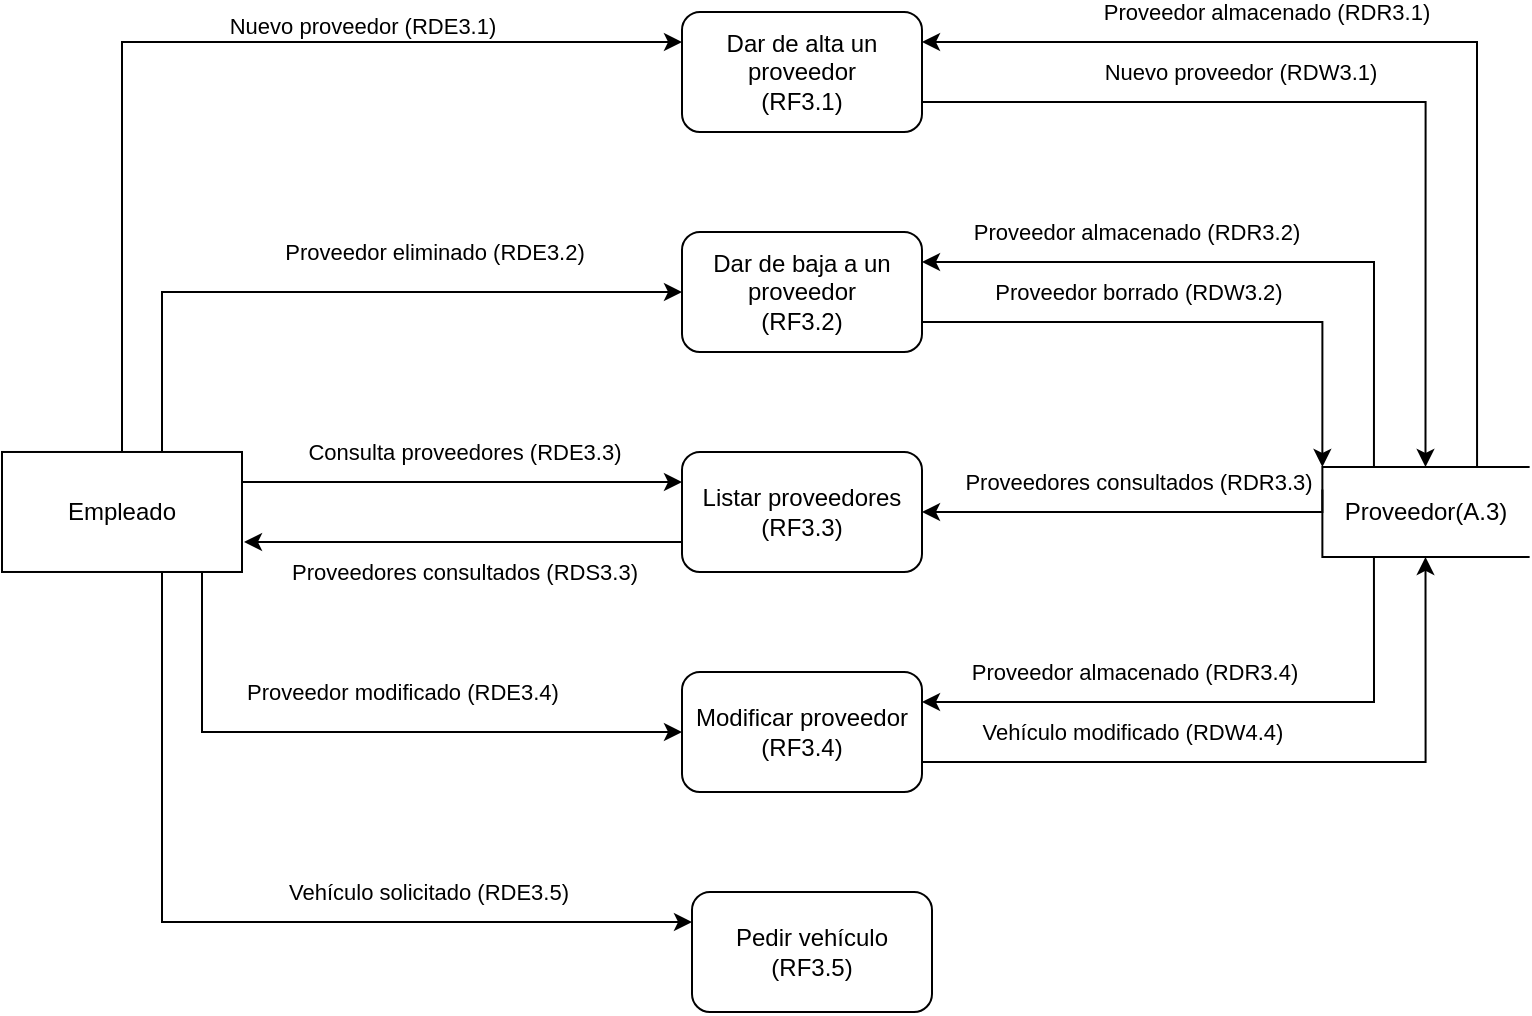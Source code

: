 <mxfile version="20.5.3" type="google"><diagram id="oDot7SZd_cv4P1hBJ4Fz" name="Page-1"><mxGraphModel grid="1" page="1" gridSize="10" guides="1" tooltips="1" connect="1" arrows="1" fold="1" pageScale="1" pageWidth="850" pageHeight="1100" math="0" shadow="0"><root><mxCell id="0"/><mxCell id="1" parent="0"/><mxCell id="hcT8a1GUhjSUCvpbyPps-106" style="edgeStyle=orthogonalEdgeStyle;rounded=0;orthogonalLoop=1;jettySize=auto;html=1;exitX=1;exitY=0;exitDx=0;exitDy=0;entryX=0;entryY=0.25;entryDx=0;entryDy=0;" edge="1" parent="1" source="hcT8a1GUhjSUCvpbyPps-116" target="hcT8a1GUhjSUCvpbyPps-119"><mxGeometry relative="1" as="geometry"><Array as="points"><mxPoint x="80" y="280"/><mxPoint x="80" y="75"/></Array></mxGeometry></mxCell><mxCell id="hcT8a1GUhjSUCvpbyPps-107" value="Nuevo proveedor (RDE3.1)" style="edgeLabel;html=1;align=center;verticalAlign=middle;resizable=0;points=[];" connectable="0" vertex="1" parent="hcT8a1GUhjSUCvpbyPps-106"><mxGeometry x="-0.12" y="-5" relative="1" as="geometry"><mxPoint x="115" y="-33" as="offset"/></mxGeometry></mxCell><mxCell id="hcT8a1GUhjSUCvpbyPps-108" style="edgeStyle=orthogonalEdgeStyle;rounded=0;orthogonalLoop=1;jettySize=auto;html=1;exitX=1;exitY=0.25;exitDx=0;exitDy=0;entryX=0;entryY=0.5;entryDx=0;entryDy=0;" edge="1" parent="1" source="hcT8a1GUhjSUCvpbyPps-116" target="hcT8a1GUhjSUCvpbyPps-122"><mxGeometry relative="1" as="geometry"><Array as="points"><mxPoint x="100" y="295"/><mxPoint x="100" y="200"/></Array></mxGeometry></mxCell><mxCell id="hcT8a1GUhjSUCvpbyPps-109" value="Proveedor eliminado (RDE3.2)" style="edgeLabel;html=1;align=center;verticalAlign=middle;resizable=0;points=[];" connectable="0" vertex="1" parent="hcT8a1GUhjSUCvpbyPps-108"><mxGeometry x="0.165" y="-1" relative="1" as="geometry"><mxPoint x="41" y="-21" as="offset"/></mxGeometry></mxCell><mxCell id="hcT8a1GUhjSUCvpbyPps-112" style="edgeStyle=orthogonalEdgeStyle;rounded=0;orthogonalLoop=1;jettySize=auto;html=1;exitX=1;exitY=1;exitDx=0;exitDy=0;entryX=0;entryY=0.25;entryDx=0;entryDy=0;" edge="1" parent="1" source="hcT8a1GUhjSUCvpbyPps-116" target="hcT8a1GUhjSUCvpbyPps-131"><mxGeometry relative="1" as="geometry"><Array as="points"><mxPoint x="100" y="340"/><mxPoint x="100" y="515"/></Array></mxGeometry></mxCell><mxCell id="hcT8a1GUhjSUCvpbyPps-113" value="Vehículo solicitado (RDE3.5)" style="edgeLabel;html=1;align=center;verticalAlign=middle;resizable=0;points=[];" connectable="0" vertex="1" parent="hcT8a1GUhjSUCvpbyPps-112"><mxGeometry x="0.33" y="2" relative="1" as="geometry"><mxPoint x="29" y="-13" as="offset"/></mxGeometry></mxCell><mxCell id="hcT8a1GUhjSUCvpbyPps-114" style="edgeStyle=orthogonalEdgeStyle;rounded=0;orthogonalLoop=1;jettySize=auto;html=1;exitX=1;exitY=0.75;exitDx=0;exitDy=0;entryX=0;entryY=0.5;entryDx=0;entryDy=0;" edge="1" parent="1" source="hcT8a1GUhjSUCvpbyPps-116" target="hcT8a1GUhjSUCvpbyPps-128"><mxGeometry relative="1" as="geometry"><Array as="points"><mxPoint x="120" y="325"/><mxPoint x="120" y="420"/></Array></mxGeometry></mxCell><mxCell id="hcT8a1GUhjSUCvpbyPps-115" value="Proveedor modificado (RDE3.4)" style="edgeLabel;html=1;align=center;verticalAlign=middle;resizable=0;points=[];" connectable="0" vertex="1" parent="hcT8a1GUhjSUCvpbyPps-114"><mxGeometry x="0.333" y="4" relative="1" as="geometry"><mxPoint x="-22" y="-16" as="offset"/></mxGeometry></mxCell><mxCell id="hcT8a1GUhjSUCvpbyPps-144" style="edgeStyle=orthogonalEdgeStyle;rounded=0;orthogonalLoop=1;jettySize=auto;html=1;exitX=1;exitY=0.25;exitDx=0;exitDy=0;entryX=0;entryY=0.25;entryDx=0;entryDy=0;" edge="1" parent="1" source="hcT8a1GUhjSUCvpbyPps-116" target="hcT8a1GUhjSUCvpbyPps-125"><mxGeometry relative="1" as="geometry"/></mxCell><mxCell id="hcT8a1GUhjSUCvpbyPps-145" value="Consulta proveedores (RDE3.3)" style="edgeLabel;html=1;align=center;verticalAlign=middle;resizable=0;points=[];" connectable="0" vertex="1" parent="hcT8a1GUhjSUCvpbyPps-144"><mxGeometry x="0.226" y="1" relative="1" as="geometry"><mxPoint x="-24" y="-14" as="offset"/></mxGeometry></mxCell><mxCell id="hcT8a1GUhjSUCvpbyPps-116" value="Empleado" style="rounded=0;whiteSpace=wrap;html=1;" vertex="1" parent="1"><mxGeometry x="20" y="279.99" width="120" height="60" as="geometry"/></mxCell><mxCell id="hcT8a1GUhjSUCvpbyPps-117" style="edgeStyle=orthogonalEdgeStyle;rounded=0;orthogonalLoop=1;jettySize=auto;html=1;exitX=1;exitY=0.75;exitDx=0;exitDy=0;entryX=0;entryY=0.5;entryDx=0;entryDy=0;" edge="1" parent="1" source="hcT8a1GUhjSUCvpbyPps-119" target="hcT8a1GUhjSUCvpbyPps-142"><mxGeometry relative="1" as="geometry"/></mxCell><mxCell id="hcT8a1GUhjSUCvpbyPps-118" value="Nuevo proveedor (RDW3.1)" style="edgeLabel;html=1;align=center;verticalAlign=middle;resizable=0;points=[];" connectable="0" vertex="1" parent="hcT8a1GUhjSUCvpbyPps-117"><mxGeometry x="-0.269" y="1" relative="1" as="geometry"><mxPoint y="-14" as="offset"/></mxGeometry></mxCell><mxCell id="hcT8a1GUhjSUCvpbyPps-119" value="Dar de alta un proveedor &lt;br&gt;(RF3.1)" style="rounded=1;whiteSpace=wrap;html=1;" vertex="1" parent="1"><mxGeometry x="360" y="60" width="120" height="60" as="geometry"/></mxCell><mxCell id="hcT8a1GUhjSUCvpbyPps-120" style="edgeStyle=orthogonalEdgeStyle;rounded=0;orthogonalLoop=1;jettySize=auto;html=1;exitX=1;exitY=0.75;exitDx=0;exitDy=0;entryX=0;entryY=1;entryDx=0;entryDy=0;" edge="1" parent="1" source="hcT8a1GUhjSUCvpbyPps-122" target="hcT8a1GUhjSUCvpbyPps-142"><mxGeometry relative="1" as="geometry"><Array as="points"><mxPoint x="680" y="215"/></Array></mxGeometry></mxCell><mxCell id="hcT8a1GUhjSUCvpbyPps-121" value="Proveedor borrado (RDW3.2)" style="edgeLabel;html=1;align=center;verticalAlign=middle;resizable=0;points=[];" connectable="0" vertex="1" parent="hcT8a1GUhjSUCvpbyPps-120"><mxGeometry x="-0.181" y="2" relative="1" as="geometry"><mxPoint x="-4" y="-13" as="offset"/></mxGeometry></mxCell><mxCell id="hcT8a1GUhjSUCvpbyPps-122" value="Dar de baja a un proveedor&lt;br&gt;(RF3.2)" style="rounded=1;whiteSpace=wrap;html=1;" vertex="1" parent="1"><mxGeometry x="360" y="170" width="120" height="60" as="geometry"/></mxCell><mxCell id="hcT8a1GUhjSUCvpbyPps-146" style="edgeStyle=orthogonalEdgeStyle;rounded=0;orthogonalLoop=1;jettySize=auto;html=1;exitX=0;exitY=0.75;exitDx=0;exitDy=0;entryX=1;entryY=0.75;entryDx=0;entryDy=0;" edge="1" parent="1"><mxGeometry relative="1" as="geometry"><mxPoint x="361.0" y="325" as="sourcePoint"/><mxPoint x="141" y="324.99" as="targetPoint"/></mxGeometry></mxCell><mxCell id="hcT8a1GUhjSUCvpbyPps-147" value="Proveedores consultados (RDS3.3)" style="edgeLabel;html=1;align=center;verticalAlign=middle;resizable=0;points=[];" connectable="0" vertex="1" parent="hcT8a1GUhjSUCvpbyPps-146"><mxGeometry x="0.228" y="-1" relative="1" as="geometry"><mxPoint x="25" y="16" as="offset"/></mxGeometry></mxCell><mxCell id="hcT8a1GUhjSUCvpbyPps-125" value="Listar proveedores&lt;br&gt;(RF3.3)" style="rounded=1;whiteSpace=wrap;html=1;" vertex="1" parent="1"><mxGeometry x="360" y="280" width="120" height="60" as="geometry"/></mxCell><mxCell id="hcT8a1GUhjSUCvpbyPps-126" style="edgeStyle=orthogonalEdgeStyle;rounded=0;orthogonalLoop=1;jettySize=auto;html=1;exitX=1;exitY=0.75;exitDx=0;exitDy=0;entryX=1;entryY=0.5;entryDx=0;entryDy=0;" edge="1" parent="1" source="hcT8a1GUhjSUCvpbyPps-128" target="hcT8a1GUhjSUCvpbyPps-142"><mxGeometry relative="1" as="geometry"/></mxCell><mxCell id="hcT8a1GUhjSUCvpbyPps-127" value="Vehículo modificado (RDW4.4)" style="edgeLabel;html=1;align=center;verticalAlign=middle;resizable=0;points=[];" connectable="0" vertex="1" parent="hcT8a1GUhjSUCvpbyPps-126"><mxGeometry x="-0.487" y="-4" relative="1" as="geometry"><mxPoint x="14" y="-19" as="offset"/></mxGeometry></mxCell><mxCell id="hcT8a1GUhjSUCvpbyPps-128" value="Modificar proveedor&lt;br&gt;(RF3.4)" style="rounded=1;whiteSpace=wrap;html=1;" vertex="1" parent="1"><mxGeometry x="360" y="390" width="120" height="60" as="geometry"/></mxCell><mxCell id="hcT8a1GUhjSUCvpbyPps-131" value="Pedir vehículo (RF3.5)" style="rounded=1;whiteSpace=wrap;html=1;" vertex="1" parent="1"><mxGeometry x="365" y="500" width="120" height="60" as="geometry"/></mxCell><mxCell id="hcT8a1GUhjSUCvpbyPps-132" style="edgeStyle=orthogonalEdgeStyle;rounded=0;orthogonalLoop=1;jettySize=auto;html=1;exitX=0;exitY=0.25;exitDx=0;exitDy=0;entryX=1;entryY=0.25;entryDx=0;entryDy=0;" edge="1" parent="1" source="hcT8a1GUhjSUCvpbyPps-142" target="hcT8a1GUhjSUCvpbyPps-119"><mxGeometry relative="1" as="geometry"/></mxCell><mxCell id="hcT8a1GUhjSUCvpbyPps-133" value="Proveedor almacenado (RDR3.1)" style="edgeLabel;html=1;align=center;verticalAlign=middle;resizable=0;points=[];" connectable="0" vertex="1" parent="hcT8a1GUhjSUCvpbyPps-132"><mxGeometry x="0.298" y="-2" relative="1" as="geometry"><mxPoint y="-13" as="offset"/></mxGeometry></mxCell><mxCell id="hcT8a1GUhjSUCvpbyPps-134" style="edgeStyle=orthogonalEdgeStyle;rounded=0;orthogonalLoop=1;jettySize=auto;html=1;exitX=0;exitY=0.75;exitDx=0;exitDy=0;entryX=1;entryY=0.25;entryDx=0;entryDy=0;" edge="1" parent="1" source="hcT8a1GUhjSUCvpbyPps-142" target="hcT8a1GUhjSUCvpbyPps-122"><mxGeometry relative="1" as="geometry"><Array as="points"><mxPoint x="706" y="185"/></Array></mxGeometry></mxCell><mxCell id="hcT8a1GUhjSUCvpbyPps-135" value="Proveedor almacenado (RDR3.2)" style="edgeLabel;html=1;align=center;verticalAlign=middle;resizable=0;points=[];" connectable="0" vertex="1" parent="hcT8a1GUhjSUCvpbyPps-134"><mxGeometry x="0.263" relative="1" as="geometry"><mxPoint x="-14" y="-15" as="offset"/></mxGeometry></mxCell><mxCell id="hcT8a1GUhjSUCvpbyPps-136" style="edgeStyle=orthogonalEdgeStyle;rounded=0;orthogonalLoop=1;jettySize=auto;html=1;exitX=0.25;exitY=1;exitDx=0;exitDy=0;" edge="1" parent="1" source="hcT8a1GUhjSUCvpbyPps-142"><mxGeometry relative="1" as="geometry"><mxPoint x="480" y="310" as="targetPoint"/><Array as="points"><mxPoint x="680" y="310"/><mxPoint x="480" y="310"/></Array></mxGeometry></mxCell><mxCell id="hcT8a1GUhjSUCvpbyPps-137" value="Proveedores consultados (RDR3.3)" style="edgeLabel;html=1;align=center;verticalAlign=middle;resizable=0;points=[];" connectable="0" vertex="1" parent="hcT8a1GUhjSUCvpbyPps-136"><mxGeometry x="0.145" y="-2" relative="1" as="geometry"><mxPoint x="17" y="-13" as="offset"/></mxGeometry></mxCell><mxCell id="hcT8a1GUhjSUCvpbyPps-138" style="edgeStyle=orthogonalEdgeStyle;rounded=0;orthogonalLoop=1;jettySize=auto;html=1;exitX=1;exitY=0.75;exitDx=0;exitDy=0;entryX=1;entryY=0.25;entryDx=0;entryDy=0;" edge="1" parent="1" source="hcT8a1GUhjSUCvpbyPps-142" target="hcT8a1GUhjSUCvpbyPps-128"><mxGeometry relative="1" as="geometry"/></mxCell><mxCell id="hcT8a1GUhjSUCvpbyPps-139" value="Proveedor almacenado (RDR3.4)" style="edgeLabel;html=1;align=center;verticalAlign=middle;resizable=0;points=[];" connectable="0" vertex="1" parent="hcT8a1GUhjSUCvpbyPps-138"><mxGeometry x="0.413" y="-4" relative="1" as="geometry"><mxPoint x="18" y="-11" as="offset"/></mxGeometry></mxCell><mxCell id="hcT8a1GUhjSUCvpbyPps-142" value="" style="shape=partialRectangle;whiteSpace=wrap;html=1;bottom=1;right=1;left=1;top=0;fillColor=none;routingCenterX=-0.5;rotation=90;" vertex="1" parent="1"><mxGeometry x="709.25" y="258.43" width="45" height="103.12" as="geometry"/></mxCell><UserObject label="Proveedor(A.3)" placeholders="1" name="Variable" id="hcT8a1GUhjSUCvpbyPps-143"><mxCell style="text;html=1;strokeColor=none;fillColor=none;align=center;verticalAlign=middle;whiteSpace=wrap;overflow=hidden;" vertex="1" parent="1"><mxGeometry x="688" y="299.99" width="87.5" height="20" as="geometry"/></mxCell></UserObject></root></mxGraphModel></diagram></mxfile>